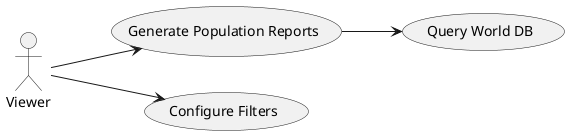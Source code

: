﻿@startuml
left to right direction
actor Viewer as V
V --> (Generate Population Reports)
V --> (Configure Filters)
(Generate Population Reports) --> (Query World DB)
@enduml
